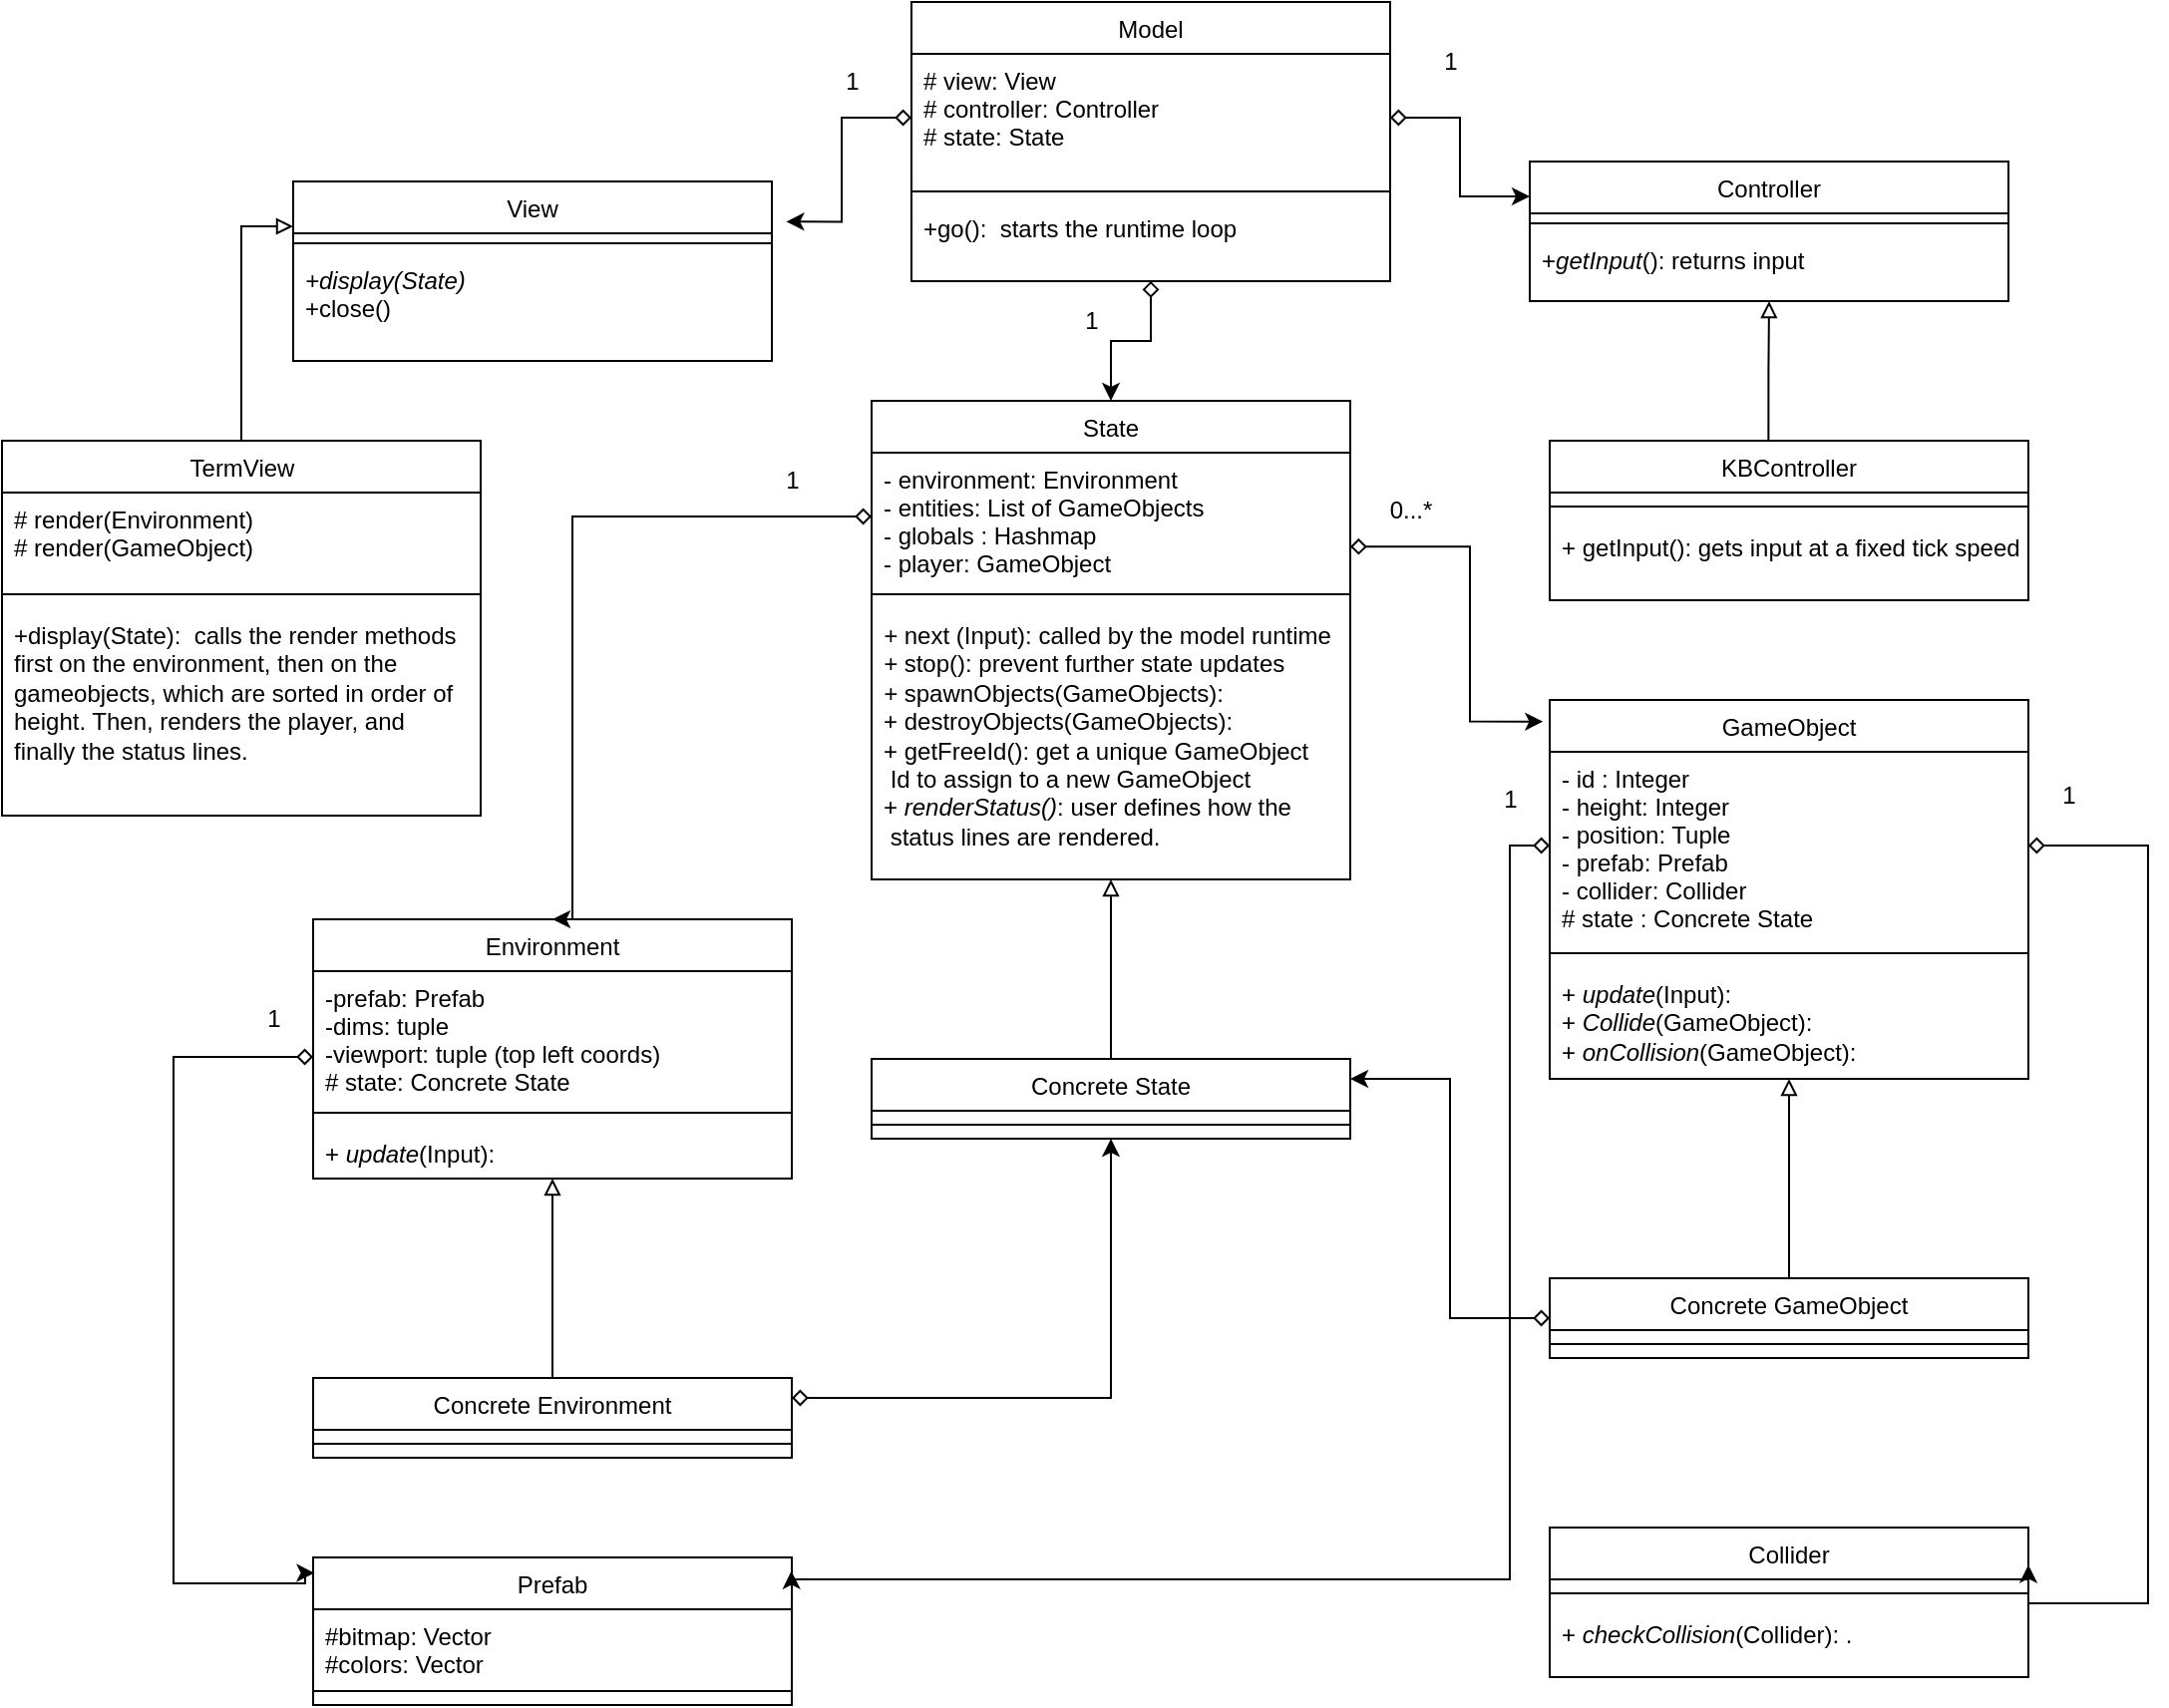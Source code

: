<mxfile version="15.8.8" type="github">
  <diagram id="C5RBs43oDa-KdzZeNtuy" name="Page-1">
    <mxGraphModel dx="1718" dy="943" grid="1" gridSize="10" guides="1" tooltips="1" connect="1" arrows="1" fold="1" page="1" pageScale="1" pageWidth="827" pageHeight="1169" math="0" shadow="0">
      <root>
        <mxCell id="WIyWlLk6GJQsqaUBKTNV-0" />
        <mxCell id="WIyWlLk6GJQsqaUBKTNV-1" parent="WIyWlLk6GJQsqaUBKTNV-0" />
        <mxCell id="VepE9303s8qAp5bbBbqC-2" style="edgeStyle=orthogonalEdgeStyle;rounded=0;orthogonalLoop=1;jettySize=auto;html=1;entryX=0.5;entryY=0;entryDx=0;entryDy=0;startArrow=diamond;startFill=0;" edge="1" parent="WIyWlLk6GJQsqaUBKTNV-1" source="w5kWeoBQfcNdfBbSgqj2-0" target="w5kWeoBQfcNdfBbSgqj2-43">
          <mxGeometry relative="1" as="geometry" />
        </mxCell>
        <mxCell id="w5kWeoBQfcNdfBbSgqj2-0" value="Model" style="swimlane;fontStyle=0;align=center;verticalAlign=top;childLayout=stackLayout;horizontal=1;startSize=26;horizontalStack=0;resizeParent=1;resizeLast=0;collapsible=1;marginBottom=0;rounded=0;shadow=0;strokeWidth=1;" parent="WIyWlLk6GJQsqaUBKTNV-1" vertex="1">
          <mxGeometry x="476" y="100" width="240" height="140" as="geometry">
            <mxRectangle x="340" y="380" width="170" height="26" as="alternateBounds" />
          </mxGeometry>
        </mxCell>
        <mxCell id="w5kWeoBQfcNdfBbSgqj2-1" value="# view: View&#xa;# controller: Controller&#xa;# state: State" style="text;align=left;verticalAlign=top;spacingLeft=4;spacingRight=4;overflow=hidden;rotatable=0;points=[[0,0.5],[1,0.5]];portConstraint=eastwest;" parent="w5kWeoBQfcNdfBbSgqj2-0" vertex="1">
          <mxGeometry y="26" width="240" height="64" as="geometry" />
        </mxCell>
        <mxCell id="w5kWeoBQfcNdfBbSgqj2-2" value="" style="line;html=1;strokeWidth=1;align=left;verticalAlign=middle;spacingTop=-1;spacingLeft=3;spacingRight=3;rotatable=0;labelPosition=right;points=[];portConstraint=eastwest;" parent="w5kWeoBQfcNdfBbSgqj2-0" vertex="1">
          <mxGeometry y="90" width="240" height="10" as="geometry" />
        </mxCell>
        <mxCell id="w5kWeoBQfcNdfBbSgqj2-5" value="+go():&amp;nbsp; starts the runtime loop&lt;br&gt;&lt;span style=&quot;white-space: pre&quot;&gt; &lt;/span&gt;&lt;span style=&quot;white-space: pre&quot;&gt; &lt;/span&gt;&lt;br&gt;&lt;span style=&quot;white-space: pre&quot;&gt; &lt;/span&gt;" style="text;align=left;verticalAlign=top;spacingLeft=4;spacingRight=4;overflow=hidden;rotatable=0;points=[[0,0.5],[1,0.5]];portConstraint=eastwest;fontStyle=0;html=1;" parent="w5kWeoBQfcNdfBbSgqj2-0" vertex="1">
          <mxGeometry y="100" width="240" height="40" as="geometry" />
        </mxCell>
        <mxCell id="w5kWeoBQfcNdfBbSgqj2-19" value="View" style="swimlane;fontStyle=0;align=center;verticalAlign=top;childLayout=stackLayout;horizontal=1;startSize=26;horizontalStack=0;resizeParent=1;resizeLast=0;collapsible=1;marginBottom=0;rounded=0;shadow=0;strokeWidth=1;" parent="WIyWlLk6GJQsqaUBKTNV-1" vertex="1">
          <mxGeometry x="166" y="190" width="240" height="90" as="geometry">
            <mxRectangle x="340" y="380" width="170" height="26" as="alternateBounds" />
          </mxGeometry>
        </mxCell>
        <mxCell id="w5kWeoBQfcNdfBbSgqj2-21" value="" style="line;html=1;strokeWidth=1;align=left;verticalAlign=middle;spacingTop=-1;spacingLeft=3;spacingRight=3;rotatable=0;labelPosition=right;points=[];portConstraint=eastwest;" parent="w5kWeoBQfcNdfBbSgqj2-19" vertex="1">
          <mxGeometry y="26" width="240" height="10" as="geometry" />
        </mxCell>
        <mxCell id="w5kWeoBQfcNdfBbSgqj2-22" value="+display(State)&lt;br&gt;&lt;span style=&quot;font-style: normal&quot;&gt;+close()&lt;/span&gt;" style="text;align=left;verticalAlign=top;spacingLeft=4;spacingRight=4;overflow=hidden;rotatable=0;points=[[0,0.5],[1,0.5]];portConstraint=eastwest;fontStyle=2;html=1;" parent="w5kWeoBQfcNdfBbSgqj2-19" vertex="1">
          <mxGeometry y="36" width="240" height="44" as="geometry" />
        </mxCell>
        <mxCell id="w5kWeoBQfcNdfBbSgqj2-23" value="Controller" style="swimlane;fontStyle=0;align=center;verticalAlign=top;childLayout=stackLayout;horizontal=1;startSize=26;horizontalStack=0;resizeParent=1;resizeLast=0;collapsible=1;marginBottom=0;rounded=0;shadow=0;strokeWidth=1;" parent="WIyWlLk6GJQsqaUBKTNV-1" vertex="1">
          <mxGeometry x="786" y="180" width="240" height="70" as="geometry">
            <mxRectangle x="340" y="380" width="170" height="26" as="alternateBounds" />
          </mxGeometry>
        </mxCell>
        <mxCell id="w5kWeoBQfcNdfBbSgqj2-24" value="" style="line;html=1;strokeWidth=1;align=left;verticalAlign=middle;spacingTop=-1;spacingLeft=3;spacingRight=3;rotatable=0;labelPosition=right;points=[];portConstraint=eastwest;" parent="w5kWeoBQfcNdfBbSgqj2-23" vertex="1">
          <mxGeometry y="26" width="240" height="10" as="geometry" />
        </mxCell>
        <mxCell id="w5kWeoBQfcNdfBbSgqj2-25" value="&lt;span style=&quot;font-style: normal&quot;&gt;+&lt;/span&gt;getInput&lt;span style=&quot;font-style: normal&quot;&gt;(): returns input&lt;/span&gt;" style="text;align=left;verticalAlign=top;spacingLeft=4;spacingRight=4;overflow=hidden;rotatable=0;points=[[0,0.5],[1,0.5]];portConstraint=eastwest;fontStyle=2;html=1;" parent="w5kWeoBQfcNdfBbSgqj2-23" vertex="1">
          <mxGeometry y="36" width="240" height="24" as="geometry" />
        </mxCell>
        <mxCell id="w5kWeoBQfcNdfBbSgqj2-26" value="KBController" style="swimlane;fontStyle=0;align=center;verticalAlign=top;childLayout=stackLayout;horizontal=1;startSize=26;horizontalStack=0;resizeParent=1;resizeLast=0;collapsible=1;marginBottom=0;rounded=0;shadow=0;strokeWidth=1;" parent="WIyWlLk6GJQsqaUBKTNV-1" vertex="1">
          <mxGeometry x="796" y="320" width="240" height="80" as="geometry">
            <mxRectangle x="1450" y="610" width="170" height="26" as="alternateBounds" />
          </mxGeometry>
        </mxCell>
        <mxCell id="w5kWeoBQfcNdfBbSgqj2-27" value="" style="line;html=1;strokeWidth=1;align=left;verticalAlign=middle;spacingTop=-1;spacingLeft=3;spacingRight=3;rotatable=0;labelPosition=right;points=[];portConstraint=eastwest;" parent="w5kWeoBQfcNdfBbSgqj2-26" vertex="1">
          <mxGeometry y="26" width="240" height="14" as="geometry" />
        </mxCell>
        <mxCell id="w5kWeoBQfcNdfBbSgqj2-28" value="+ getInput(): gets input at a fixed tick speed" style="text;align=left;verticalAlign=top;spacingLeft=4;spacingRight=4;overflow=hidden;rotatable=0;points=[[0,0.5],[1,0.5]];portConstraint=eastwest;html=1;" parent="w5kWeoBQfcNdfBbSgqj2-26" vertex="1">
          <mxGeometry y="40" width="240" height="40" as="geometry" />
        </mxCell>
        <mxCell id="w5kWeoBQfcNdfBbSgqj2-32" style="edgeStyle=orthogonalEdgeStyle;rounded=0;orthogonalLoop=1;jettySize=auto;html=1;exitX=1.03;exitY=0.224;exitDx=0;exitDy=0;entryX=0;entryY=0.5;entryDx=0;entryDy=0;endArrow=diamond;endFill=0;exitPerimeter=0;startArrow=classic;startFill=1;" parent="WIyWlLk6GJQsqaUBKTNV-1" source="w5kWeoBQfcNdfBbSgqj2-19" target="w5kWeoBQfcNdfBbSgqj2-1" edge="1">
          <mxGeometry relative="1" as="geometry" />
        </mxCell>
        <mxCell id="w5kWeoBQfcNdfBbSgqj2-33" style="edgeStyle=orthogonalEdgeStyle;rounded=0;orthogonalLoop=1;jettySize=auto;html=1;endArrow=diamond;endFill=0;exitX=0;exitY=0.25;exitDx=0;exitDy=0;startArrow=classic;startFill=1;" parent="WIyWlLk6GJQsqaUBKTNV-1" source="w5kWeoBQfcNdfBbSgqj2-23" target="w5kWeoBQfcNdfBbSgqj2-1" edge="1">
          <mxGeometry relative="1" as="geometry" />
        </mxCell>
        <mxCell id="w5kWeoBQfcNdfBbSgqj2-35" style="edgeStyle=orthogonalEdgeStyle;rounded=0;orthogonalLoop=1;jettySize=auto;html=1;entryX=0.5;entryY=1;entryDx=0;entryDy=0;endArrow=block;endFill=0;exitX=0.457;exitY=0.007;exitDx=0;exitDy=0;exitPerimeter=0;" parent="WIyWlLk6GJQsqaUBKTNV-1" source="w5kWeoBQfcNdfBbSgqj2-26" target="w5kWeoBQfcNdfBbSgqj2-23" edge="1">
          <mxGeometry relative="1" as="geometry" />
        </mxCell>
        <mxCell id="w5kWeoBQfcNdfBbSgqj2-42" style="edgeStyle=orthogonalEdgeStyle;rounded=0;orthogonalLoop=1;jettySize=auto;html=1;entryX=0;entryY=0.25;entryDx=0;entryDy=0;endArrow=block;endFill=0;" parent="WIyWlLk6GJQsqaUBKTNV-1" source="w5kWeoBQfcNdfBbSgqj2-38" target="w5kWeoBQfcNdfBbSgqj2-19" edge="1">
          <mxGeometry relative="1" as="geometry" />
        </mxCell>
        <mxCell id="w5kWeoBQfcNdfBbSgqj2-38" value="TermView" style="swimlane;fontStyle=0;align=center;verticalAlign=top;childLayout=stackLayout;horizontal=1;startSize=26;horizontalStack=0;resizeParent=1;resizeLast=0;collapsible=1;marginBottom=0;rounded=0;shadow=0;strokeWidth=1;html=1;" parent="WIyWlLk6GJQsqaUBKTNV-1" vertex="1">
          <mxGeometry x="20" y="320" width="240" height="188" as="geometry">
            <mxRectangle x="1450" y="610" width="170" height="26" as="alternateBounds" />
          </mxGeometry>
        </mxCell>
        <mxCell id="VepE9303s8qAp5bbBbqC-1" value="&lt;span style=&quot;font-style: normal&quot;&gt;# render(Environment)&lt;br&gt;# render(GameObject)&lt;br&gt;&lt;/span&gt;" style="text;align=left;verticalAlign=top;spacingLeft=4;spacingRight=4;overflow=hidden;rotatable=0;points=[[0,0.5],[1,0.5]];portConstraint=eastwest;fontStyle=2;html=1;" vertex="1" parent="w5kWeoBQfcNdfBbSgqj2-38">
          <mxGeometry y="26" width="240" height="44" as="geometry" />
        </mxCell>
        <mxCell id="w5kWeoBQfcNdfBbSgqj2-40" value="" style="line;html=1;strokeWidth=1;align=left;verticalAlign=middle;spacingTop=-1;spacingLeft=3;spacingRight=3;rotatable=0;labelPosition=right;points=[];portConstraint=eastwest;" parent="w5kWeoBQfcNdfBbSgqj2-38" vertex="1">
          <mxGeometry y="70" width="240" height="14" as="geometry" />
        </mxCell>
        <mxCell id="w5kWeoBQfcNdfBbSgqj2-41" value="&lt;span style=&quot;font-style: normal&quot;&gt;+display(State):&amp;nbsp; calls the render methods&lt;br&gt;first on the environment, then on the&lt;br&gt;gameobjects, which are sorted in order of&lt;br&gt;height. Then, renders the player, and&amp;nbsp;&lt;br&gt;finally the status lines.&lt;br&gt;&lt;/span&gt;" style="text;align=left;verticalAlign=top;spacingLeft=4;spacingRight=4;overflow=hidden;rotatable=0;points=[[0,0.5],[1,0.5]];portConstraint=eastwest;fontStyle=2;html=1;" parent="w5kWeoBQfcNdfBbSgqj2-38" vertex="1">
          <mxGeometry y="84" width="240" height="104" as="geometry" />
        </mxCell>
        <mxCell id="w5kWeoBQfcNdfBbSgqj2-78" style="edgeStyle=orthogonalEdgeStyle;rounded=0;orthogonalLoop=1;jettySize=auto;html=1;endArrow=diamond;endFill=0;startArrow=classic;startFill=1;exitX=-0.014;exitY=0.057;exitDx=0;exitDy=0;entryX=1;entryY=0.736;entryDx=0;entryDy=0;entryPerimeter=0;exitPerimeter=0;" parent="WIyWlLk6GJQsqaUBKTNV-1" source="w5kWeoBQfcNdfBbSgqj2-75" target="w5kWeoBQfcNdfBbSgqj2-49" edge="1">
          <mxGeometry relative="1" as="geometry">
            <Array as="points">
              <mxPoint x="756" y="461" />
              <mxPoint x="756" y="373" />
            </Array>
          </mxGeometry>
        </mxCell>
        <mxCell id="w5kWeoBQfcNdfBbSgqj2-43" value="State" style="swimlane;fontStyle=0;align=center;verticalAlign=top;childLayout=stackLayout;horizontal=1;startSize=26;horizontalStack=0;resizeParent=1;resizeLast=0;collapsible=1;marginBottom=0;rounded=0;shadow=0;strokeWidth=1;" parent="WIyWlLk6GJQsqaUBKTNV-1" vertex="1">
          <mxGeometry x="456" y="300" width="240" height="240" as="geometry">
            <mxRectangle x="1450" y="610" width="170" height="26" as="alternateBounds" />
          </mxGeometry>
        </mxCell>
        <mxCell id="w5kWeoBQfcNdfBbSgqj2-49" value="- environment: Environment&#xa;- entities: List of GameObjects&#xa;- globals : Hashmap&#xa;- player: GameObject" style="text;align=left;verticalAlign=top;spacingLeft=4;spacingRight=4;overflow=hidden;rotatable=0;points=[[0,0.5],[1,0.5]];portConstraint=eastwest;" parent="w5kWeoBQfcNdfBbSgqj2-43" vertex="1">
          <mxGeometry y="26" width="240" height="64" as="geometry" />
        </mxCell>
        <mxCell id="w5kWeoBQfcNdfBbSgqj2-45" value="" style="line;html=1;strokeWidth=1;align=left;verticalAlign=middle;spacingTop=-1;spacingLeft=3;spacingRight=3;rotatable=0;labelPosition=right;points=[];portConstraint=eastwest;" parent="w5kWeoBQfcNdfBbSgqj2-43" vertex="1">
          <mxGeometry y="90" width="240" height="14" as="geometry" />
        </mxCell>
        <mxCell id="w5kWeoBQfcNdfBbSgqj2-67" value="+ &lt;span style=&quot;font-style: normal&quot;&gt;next&amp;nbsp;&lt;/span&gt;&lt;span style=&quot;font-style: normal&quot;&gt;(Input): called by the model runtime&lt;/span&gt;&amp;nbsp;&lt;br&gt;+ &lt;span style=&quot;font-style: normal&quot;&gt;stop(): prevent further state updates&lt;/span&gt;&lt;br&gt;+ &lt;span style=&quot;font-style: normal&quot;&gt;spawnObjects&lt;/span&gt;&lt;span style=&quot;font-style: normal&quot;&gt;(GameObjects):&lt;br&gt;+ destroyObjects&lt;/span&gt;&lt;span style=&quot;font-style: normal&quot;&gt;(GameObjects):&amp;nbsp;&lt;br&gt;&lt;span style=&quot;white-space: pre&quot;&gt;+ getFreeId(): get a unique GameObject&lt;br/&gt;&lt;/span&gt;&lt;span style=&quot;white-space: pre&quot;&gt;	&lt;/span&gt;Id to assign to a new GameObject&lt;br&gt;+ &lt;/span&gt;renderStatus()&lt;span style=&quot;font-style: normal&quot;&gt;: user defines how the&lt;br&gt;&lt;span style=&quot;white-space: pre&quot;&gt;	&lt;/span&gt;status lines are rendered.&lt;br&gt;&lt;/span&gt;" style="text;align=left;verticalAlign=top;spacingLeft=4;spacingRight=4;overflow=hidden;rotatable=0;points=[[0,0.5],[1,0.5]];portConstraint=eastwest;fontStyle=2;html=1;" parent="w5kWeoBQfcNdfBbSgqj2-43" vertex="1">
          <mxGeometry y="104" width="240" height="136" as="geometry" />
        </mxCell>
        <mxCell id="w5kWeoBQfcNdfBbSgqj2-57" value="Environment" style="swimlane;fontStyle=0;align=center;verticalAlign=top;childLayout=stackLayout;horizontal=1;startSize=26;horizontalStack=0;resizeParent=1;resizeLast=0;collapsible=1;marginBottom=0;rounded=0;shadow=0;strokeWidth=1;" parent="WIyWlLk6GJQsqaUBKTNV-1" vertex="1">
          <mxGeometry x="176" y="560" width="240" height="130" as="geometry">
            <mxRectangle x="1450" y="610" width="170" height="26" as="alternateBounds" />
          </mxGeometry>
        </mxCell>
        <mxCell id="w5kWeoBQfcNdfBbSgqj2-103" value="-prefab: Prefab&#xa;-dims: tuple&#xa;-viewport: tuple (top left coords)&#xa;# state: Concrete State" style="text;align=left;verticalAlign=top;spacingLeft=4;spacingRight=4;overflow=hidden;rotatable=0;points=[[0,0.5],[1,0.5]];portConstraint=eastwest;" parent="w5kWeoBQfcNdfBbSgqj2-57" vertex="1">
          <mxGeometry y="26" width="240" height="64" as="geometry" />
        </mxCell>
        <mxCell id="w5kWeoBQfcNdfBbSgqj2-59" value="" style="line;html=1;strokeWidth=1;align=left;verticalAlign=middle;spacingTop=-1;spacingLeft=3;spacingRight=3;rotatable=0;labelPosition=right;points=[];portConstraint=eastwest;" parent="w5kWeoBQfcNdfBbSgqj2-57" vertex="1">
          <mxGeometry y="90" width="240" height="14" as="geometry" />
        </mxCell>
        <mxCell id="w5kWeoBQfcNdfBbSgqj2-105" value="+ &lt;i&gt;update&lt;/i&gt;(Input):" style="text;align=left;verticalAlign=top;spacingLeft=4;spacingRight=4;overflow=hidden;rotatable=0;points=[[0,0.5],[1,0.5]];portConstraint=eastwest;html=1;" parent="w5kWeoBQfcNdfBbSgqj2-57" vertex="1">
          <mxGeometry y="104" width="240" height="24" as="geometry" />
        </mxCell>
        <mxCell id="w5kWeoBQfcNdfBbSgqj2-72" style="edgeStyle=orthogonalEdgeStyle;rounded=0;orthogonalLoop=1;jettySize=auto;html=1;endArrow=diamond;endFill=0;exitX=0.5;exitY=0;exitDx=0;exitDy=0;startArrow=classic;startFill=1;entryX=0;entryY=0.5;entryDx=0;entryDy=0;" parent="WIyWlLk6GJQsqaUBKTNV-1" source="w5kWeoBQfcNdfBbSgqj2-57" target="w5kWeoBQfcNdfBbSgqj2-49" edge="1">
          <mxGeometry relative="1" as="geometry">
            <mxPoint x="626" y="635" as="targetPoint" />
            <Array as="points">
              <mxPoint x="306" y="358" />
            </Array>
          </mxGeometry>
        </mxCell>
        <mxCell id="w5kWeoBQfcNdfBbSgqj2-75" value="GameObject" style="swimlane;fontStyle=0;align=center;verticalAlign=top;childLayout=stackLayout;horizontal=1;startSize=26;horizontalStack=0;resizeParent=1;resizeLast=0;collapsible=1;marginBottom=0;rounded=0;shadow=0;strokeWidth=1;" parent="WIyWlLk6GJQsqaUBKTNV-1" vertex="1">
          <mxGeometry x="796" y="450" width="240" height="190" as="geometry">
            <mxRectangle x="1450" y="610" width="170" height="26" as="alternateBounds" />
          </mxGeometry>
        </mxCell>
        <mxCell id="w5kWeoBQfcNdfBbSgqj2-76" value="- id : Integer&#xa;- height: Integer&#xa;- position: Tuple&#xa;- prefab: Prefab&#xa;- collider: Collider&#xa;# state : Concrete State &#xa;" style="text;align=left;verticalAlign=top;spacingLeft=4;spacingRight=4;overflow=hidden;rotatable=0;points=[[0,0.5],[1,0.5]];portConstraint=eastwest;" parent="w5kWeoBQfcNdfBbSgqj2-75" vertex="1">
          <mxGeometry y="26" width="240" height="94" as="geometry" />
        </mxCell>
        <mxCell id="w5kWeoBQfcNdfBbSgqj2-77" value="" style="line;html=1;strokeWidth=1;align=left;verticalAlign=middle;spacingTop=-1;spacingLeft=3;spacingRight=3;rotatable=0;labelPosition=right;points=[];portConstraint=eastwest;" parent="w5kWeoBQfcNdfBbSgqj2-75" vertex="1">
          <mxGeometry y="120" width="240" height="14" as="geometry" />
        </mxCell>
        <mxCell id="w5kWeoBQfcNdfBbSgqj2-106" value="+ &lt;i&gt;update&lt;/i&gt;(Input):&lt;br&gt;+ &lt;i&gt;Collide&lt;/i&gt;(GameObject):&lt;br&gt;+ &lt;i&gt;onCollision&lt;/i&gt;(GameObject):" style="text;align=left;verticalAlign=top;spacingLeft=4;spacingRight=4;overflow=hidden;rotatable=0;points=[[0,0.5],[1,0.5]];portConstraint=eastwest;html=1;" parent="w5kWeoBQfcNdfBbSgqj2-75" vertex="1">
          <mxGeometry y="134" width="240" height="56" as="geometry" />
        </mxCell>
        <mxCell id="VepE9303s8qAp5bbBbqC-10" style="edgeStyle=orthogonalEdgeStyle;rounded=0;orthogonalLoop=1;jettySize=auto;html=1;entryX=0.5;entryY=1;entryDx=0;entryDy=0;entryPerimeter=0;startArrow=none;startFill=0;endArrow=block;endFill=0;" edge="1" parent="WIyWlLk6GJQsqaUBKTNV-1" source="w5kWeoBQfcNdfBbSgqj2-81" target="w5kWeoBQfcNdfBbSgqj2-67">
          <mxGeometry relative="1" as="geometry" />
        </mxCell>
        <mxCell id="w5kWeoBQfcNdfBbSgqj2-81" value="Concrete State" style="swimlane;fontStyle=0;align=center;verticalAlign=top;childLayout=stackLayout;horizontal=1;startSize=26;horizontalStack=0;resizeParent=1;resizeLast=0;collapsible=1;marginBottom=0;rounded=0;shadow=0;strokeWidth=1;" parent="WIyWlLk6GJQsqaUBKTNV-1" vertex="1">
          <mxGeometry x="456" y="630" width="240" height="40" as="geometry">
            <mxRectangle x="1450" y="610" width="170" height="26" as="alternateBounds" />
          </mxGeometry>
        </mxCell>
        <mxCell id="w5kWeoBQfcNdfBbSgqj2-83" value="" style="line;html=1;strokeWidth=1;align=left;verticalAlign=middle;spacingTop=-1;spacingLeft=3;spacingRight=3;rotatable=0;labelPosition=right;points=[];portConstraint=eastwest;" parent="w5kWeoBQfcNdfBbSgqj2-81" vertex="1">
          <mxGeometry y="26" width="240" height="14" as="geometry" />
        </mxCell>
        <mxCell id="w5kWeoBQfcNdfBbSgqj2-101" style="edgeStyle=orthogonalEdgeStyle;rounded=0;orthogonalLoop=1;jettySize=auto;html=1;startArrow=none;startFill=0;endArrow=block;endFill=0;" parent="WIyWlLk6GJQsqaUBKTNV-1" source="w5kWeoBQfcNdfBbSgqj2-98" edge="1">
          <mxGeometry relative="1" as="geometry">
            <mxPoint x="296" y="690" as="targetPoint" />
          </mxGeometry>
        </mxCell>
        <mxCell id="w5kWeoBQfcNdfBbSgqj2-102" style="edgeStyle=orthogonalEdgeStyle;rounded=0;orthogonalLoop=1;jettySize=auto;html=1;entryX=0.5;entryY=1;entryDx=0;entryDy=0;startArrow=diamond;startFill=0;endArrow=classic;endFill=1;exitX=1;exitY=0.25;exitDx=0;exitDy=0;" parent="WIyWlLk6GJQsqaUBKTNV-1" source="w5kWeoBQfcNdfBbSgqj2-98" target="w5kWeoBQfcNdfBbSgqj2-81" edge="1">
          <mxGeometry relative="1" as="geometry">
            <mxPoint x="256" y="1030" as="sourcePoint" />
            <Array as="points">
              <mxPoint x="576" y="800" />
            </Array>
          </mxGeometry>
        </mxCell>
        <mxCell id="w5kWeoBQfcNdfBbSgqj2-98" value="Concrete Environment" style="swimlane;fontStyle=0;align=center;verticalAlign=top;childLayout=stackLayout;horizontal=1;startSize=26;horizontalStack=0;resizeParent=1;resizeLast=0;collapsible=1;marginBottom=0;rounded=0;shadow=0;strokeWidth=1;" parent="WIyWlLk6GJQsqaUBKTNV-1" vertex="1">
          <mxGeometry x="176" y="790" width="240" height="40" as="geometry">
            <mxRectangle x="1450" y="610" width="170" height="26" as="alternateBounds" />
          </mxGeometry>
        </mxCell>
        <mxCell id="w5kWeoBQfcNdfBbSgqj2-99" value="" style="line;html=1;strokeWidth=1;align=left;verticalAlign=middle;spacingTop=-1;spacingLeft=3;spacingRight=3;rotatable=0;labelPosition=right;points=[];portConstraint=eastwest;" parent="w5kWeoBQfcNdfBbSgqj2-98" vertex="1">
          <mxGeometry y="26" width="240" height="14" as="geometry" />
        </mxCell>
        <mxCell id="w5kWeoBQfcNdfBbSgqj2-111" style="edgeStyle=orthogonalEdgeStyle;rounded=0;orthogonalLoop=1;jettySize=auto;html=1;entryX=0.5;entryY=1;entryDx=0;entryDy=0;startArrow=none;startFill=0;endArrow=block;endFill=0;" parent="WIyWlLk6GJQsqaUBKTNV-1" source="w5kWeoBQfcNdfBbSgqj2-107" target="w5kWeoBQfcNdfBbSgqj2-75" edge="1">
          <mxGeometry relative="1" as="geometry" />
        </mxCell>
        <mxCell id="w5kWeoBQfcNdfBbSgqj2-112" style="edgeStyle=orthogonalEdgeStyle;rounded=0;orthogonalLoop=1;jettySize=auto;html=1;entryX=1;entryY=0.25;entryDx=0;entryDy=0;startArrow=diamond;startFill=0;endArrow=classic;endFill=1;" parent="WIyWlLk6GJQsqaUBKTNV-1" source="w5kWeoBQfcNdfBbSgqj2-107" target="w5kWeoBQfcNdfBbSgqj2-81" edge="1">
          <mxGeometry relative="1" as="geometry" />
        </mxCell>
        <mxCell id="w5kWeoBQfcNdfBbSgqj2-107" value="Concrete GameObject" style="swimlane;fontStyle=0;align=center;verticalAlign=top;childLayout=stackLayout;horizontal=1;startSize=26;horizontalStack=0;resizeParent=1;resizeLast=0;collapsible=1;marginBottom=0;rounded=0;shadow=0;strokeWidth=1;" parent="WIyWlLk6GJQsqaUBKTNV-1" vertex="1">
          <mxGeometry x="796" y="740" width="240" height="40" as="geometry">
            <mxRectangle x="1450" y="610" width="170" height="26" as="alternateBounds" />
          </mxGeometry>
        </mxCell>
        <mxCell id="w5kWeoBQfcNdfBbSgqj2-109" value="" style="line;html=1;strokeWidth=1;align=left;verticalAlign=middle;spacingTop=-1;spacingLeft=3;spacingRight=3;rotatable=0;labelPosition=right;points=[];portConstraint=eastwest;" parent="w5kWeoBQfcNdfBbSgqj2-107" vertex="1">
          <mxGeometry y="26" width="240" height="14" as="geometry" />
        </mxCell>
        <mxCell id="w5kWeoBQfcNdfBbSgqj2-113" value="Prefab" style="swimlane;fontStyle=0;align=center;verticalAlign=top;childLayout=stackLayout;horizontal=1;startSize=26;horizontalStack=0;resizeParent=1;resizeLast=0;collapsible=1;marginBottom=0;rounded=0;shadow=0;strokeWidth=1;" parent="WIyWlLk6GJQsqaUBKTNV-1" vertex="1">
          <mxGeometry x="176" y="880" width="240" height="74" as="geometry">
            <mxRectangle x="1450" y="610" width="170" height="26" as="alternateBounds" />
          </mxGeometry>
        </mxCell>
        <mxCell id="w5kWeoBQfcNdfBbSgqj2-114" value="#bitmap: Vector&#xa;#colors: Vector" style="text;align=left;verticalAlign=top;spacingLeft=4;spacingRight=4;overflow=hidden;rotatable=0;points=[[0,0.5],[1,0.5]];portConstraint=eastwest;" parent="w5kWeoBQfcNdfBbSgqj2-113" vertex="1">
          <mxGeometry y="26" width="240" height="34" as="geometry" />
        </mxCell>
        <mxCell id="w5kWeoBQfcNdfBbSgqj2-115" value="" style="line;html=1;strokeWidth=1;align=left;verticalAlign=middle;spacingTop=-1;spacingLeft=3;spacingRight=3;rotatable=0;labelPosition=right;points=[];portConstraint=eastwest;" parent="w5kWeoBQfcNdfBbSgqj2-113" vertex="1">
          <mxGeometry y="60" width="240" height="14" as="geometry" />
        </mxCell>
        <mxCell id="w5kWeoBQfcNdfBbSgqj2-117" value="Collider" style="swimlane;fontStyle=0;align=center;verticalAlign=top;childLayout=stackLayout;horizontal=1;startSize=26;horizontalStack=0;resizeParent=1;resizeLast=0;collapsible=1;marginBottom=0;rounded=0;shadow=0;strokeWidth=1;" parent="WIyWlLk6GJQsqaUBKTNV-1" vertex="1">
          <mxGeometry x="796" y="865" width="240" height="75" as="geometry">
            <mxRectangle x="1450" y="610" width="170" height="26" as="alternateBounds" />
          </mxGeometry>
        </mxCell>
        <mxCell id="w5kWeoBQfcNdfBbSgqj2-119" value="" style="line;html=1;strokeWidth=1;align=left;verticalAlign=middle;spacingTop=-1;spacingLeft=3;spacingRight=3;rotatable=0;labelPosition=right;points=[];portConstraint=eastwest;" parent="w5kWeoBQfcNdfBbSgqj2-117" vertex="1">
          <mxGeometry y="26" width="240" height="14" as="geometry" />
        </mxCell>
        <mxCell id="w5kWeoBQfcNdfBbSgqj2-125" value="+&lt;i&gt;&amp;nbsp;checkCollision&lt;/i&gt;(Collider): ." style="text;align=left;verticalAlign=top;spacingLeft=4;spacingRight=4;overflow=hidden;rotatable=0;points=[[0,0.5],[1,0.5]];portConstraint=eastwest;html=1;" parent="w5kWeoBQfcNdfBbSgqj2-117" vertex="1">
          <mxGeometry y="40" width="240" height="30" as="geometry" />
        </mxCell>
        <mxCell id="w5kWeoBQfcNdfBbSgqj2-126" style="edgeStyle=orthogonalEdgeStyle;rounded=0;orthogonalLoop=1;jettySize=auto;html=1;entryX=1;entryY=0.25;entryDx=0;entryDy=0;startArrow=diamond;startFill=0;endArrow=classic;endFill=1;" parent="WIyWlLk6GJQsqaUBKTNV-1" source="w5kWeoBQfcNdfBbSgqj2-76" target="w5kWeoBQfcNdfBbSgqj2-117" edge="1">
          <mxGeometry relative="1" as="geometry">
            <Array as="points">
              <mxPoint x="1096" y="523" />
              <mxPoint x="1096" y="903" />
            </Array>
          </mxGeometry>
        </mxCell>
        <mxCell id="w5kWeoBQfcNdfBbSgqj2-127" style="edgeStyle=orthogonalEdgeStyle;rounded=0;orthogonalLoop=1;jettySize=auto;html=1;startArrow=diamond;startFill=0;endArrow=classic;endFill=1;entryX=0.003;entryY=0.106;entryDx=0;entryDy=0;entryPerimeter=0;" parent="WIyWlLk6GJQsqaUBKTNV-1" edge="1" target="w5kWeoBQfcNdfBbSgqj2-113">
          <mxGeometry relative="1" as="geometry">
            <mxPoint x="172" y="893" as="targetPoint" />
            <Array as="points">
              <mxPoint x="106" y="629" />
              <mxPoint x="106" y="893" />
              <mxPoint x="172" y="893" />
            </Array>
            <mxPoint x="176" y="629" as="sourcePoint" />
          </mxGeometry>
        </mxCell>
        <mxCell id="w5kWeoBQfcNdfBbSgqj2-129" style="edgeStyle=orthogonalEdgeStyle;rounded=0;orthogonalLoop=1;jettySize=auto;html=1;entryX=0.999;entryY=0.092;entryDx=0;entryDy=0;entryPerimeter=0;startArrow=diamond;startFill=0;endArrow=classic;endFill=1;" parent="WIyWlLk6GJQsqaUBKTNV-1" source="w5kWeoBQfcNdfBbSgqj2-76" target="w5kWeoBQfcNdfBbSgqj2-113" edge="1">
          <mxGeometry relative="1" as="geometry">
            <Array as="points">
              <mxPoint x="776" y="523" />
              <mxPoint x="776" y="891" />
            </Array>
          </mxGeometry>
        </mxCell>
        <mxCell id="VepE9303s8qAp5bbBbqC-5" value="1" style="text;html=1;align=center;verticalAlign=middle;resizable=0;points=[];autosize=1;strokeColor=none;fillColor=none;" vertex="1" parent="WIyWlLk6GJQsqaUBKTNV-1">
          <mxGeometry x="436" y="130" width="20" height="20" as="geometry" />
        </mxCell>
        <mxCell id="VepE9303s8qAp5bbBbqC-6" value="1" style="text;html=1;align=center;verticalAlign=middle;resizable=0;points=[];autosize=1;strokeColor=none;fillColor=none;" vertex="1" parent="WIyWlLk6GJQsqaUBKTNV-1">
          <mxGeometry x="556" y="250" width="20" height="20" as="geometry" />
        </mxCell>
        <mxCell id="VepE9303s8qAp5bbBbqC-7" value="1" style="text;html=1;align=center;verticalAlign=middle;resizable=0;points=[];autosize=1;strokeColor=none;fillColor=none;" vertex="1" parent="WIyWlLk6GJQsqaUBKTNV-1">
          <mxGeometry x="736" y="120" width="20" height="20" as="geometry" />
        </mxCell>
        <mxCell id="VepE9303s8qAp5bbBbqC-8" value="1" style="text;html=1;align=center;verticalAlign=middle;resizable=0;points=[];autosize=1;strokeColor=none;fillColor=none;" vertex="1" parent="WIyWlLk6GJQsqaUBKTNV-1">
          <mxGeometry x="406" y="330" width="20" height="20" as="geometry" />
        </mxCell>
        <mxCell id="VepE9303s8qAp5bbBbqC-9" value="0...*" style="text;html=1;align=center;verticalAlign=middle;resizable=0;points=[];autosize=1;strokeColor=none;fillColor=none;" vertex="1" parent="WIyWlLk6GJQsqaUBKTNV-1">
          <mxGeometry x="706" y="345" width="40" height="20" as="geometry" />
        </mxCell>
        <mxCell id="VepE9303s8qAp5bbBbqC-11" value="1" style="text;html=1;align=center;verticalAlign=middle;resizable=0;points=[];autosize=1;strokeColor=none;fillColor=none;" vertex="1" parent="WIyWlLk6GJQsqaUBKTNV-1">
          <mxGeometry x="146" y="600" width="20" height="20" as="geometry" />
        </mxCell>
        <mxCell id="VepE9303s8qAp5bbBbqC-12" value="1" style="text;html=1;align=center;verticalAlign=middle;resizable=0;points=[];autosize=1;strokeColor=none;fillColor=none;" vertex="1" parent="WIyWlLk6GJQsqaUBKTNV-1">
          <mxGeometry x="1046" y="488" width="20" height="20" as="geometry" />
        </mxCell>
        <mxCell id="VepE9303s8qAp5bbBbqC-13" value="1" style="text;html=1;align=center;verticalAlign=middle;resizable=0;points=[];autosize=1;strokeColor=none;fillColor=none;" vertex="1" parent="WIyWlLk6GJQsqaUBKTNV-1">
          <mxGeometry x="766" y="490" width="20" height="20" as="geometry" />
        </mxCell>
      </root>
    </mxGraphModel>
  </diagram>
</mxfile>
